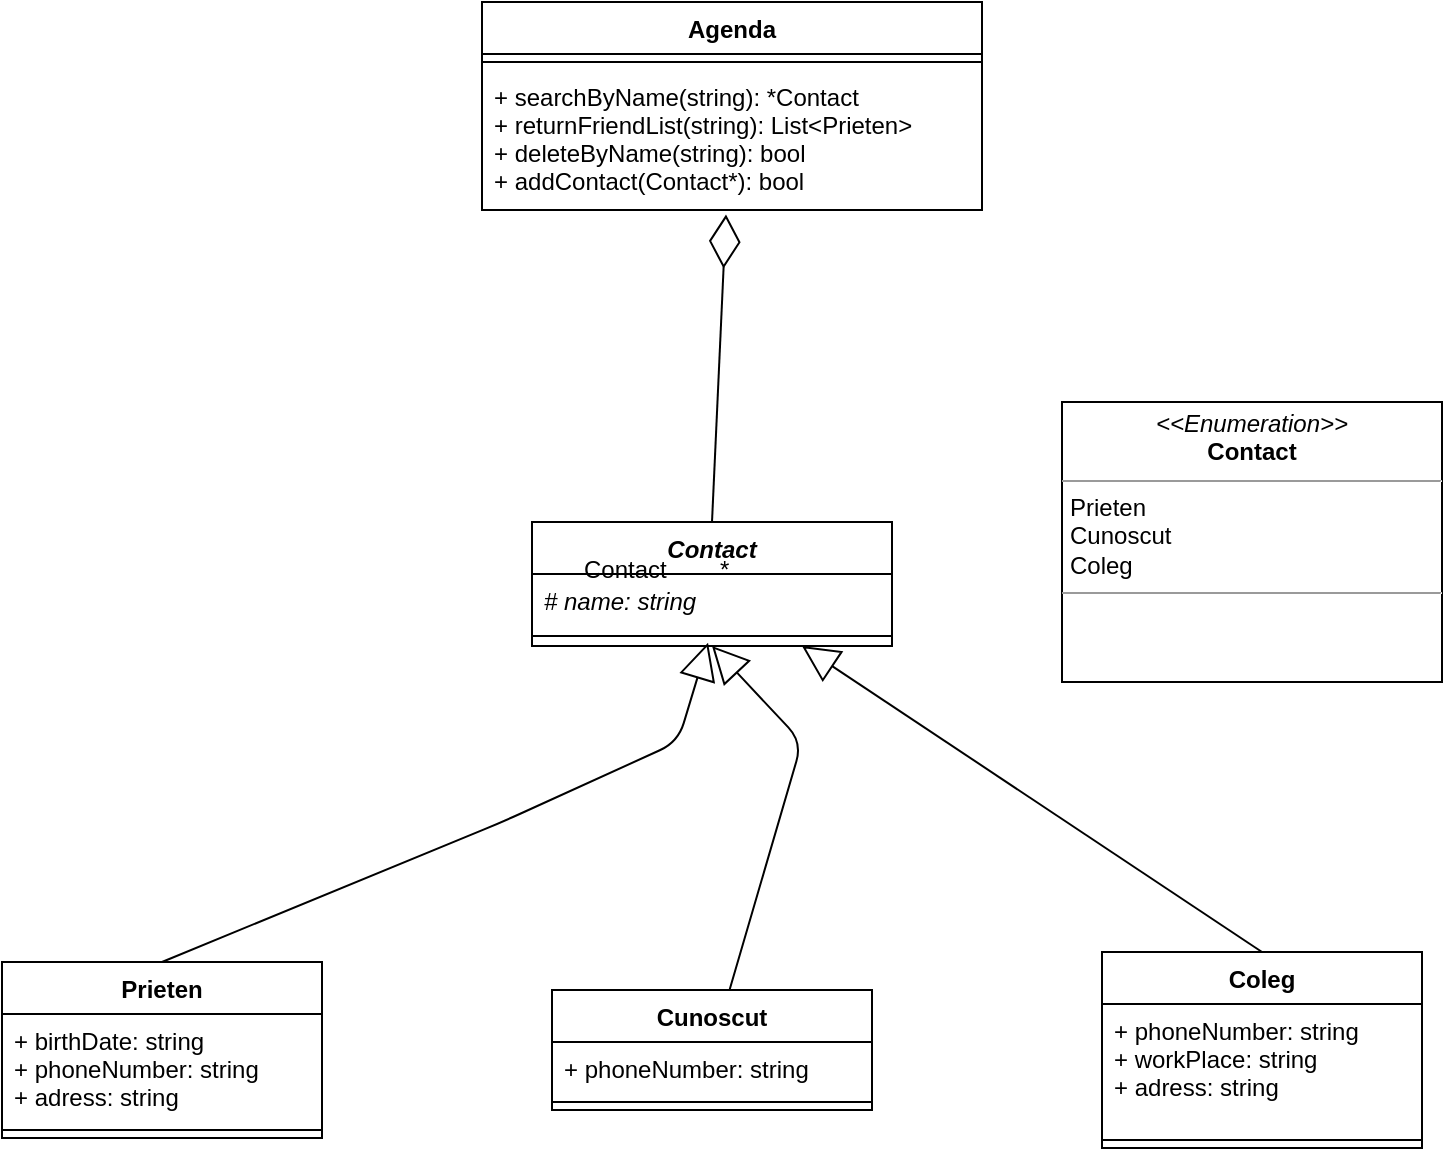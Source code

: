 <mxfile version="14.6.13" type="github">
  <diagram id="79B75eAeMDTXxymHeTOb" name="Page-1">
    <mxGraphModel dx="1694" dy="937" grid="1" gridSize="10" guides="1" tooltips="1" connect="1" arrows="1" fold="1" page="1" pageScale="1" pageWidth="850" pageHeight="1100" math="0" shadow="0">
      <root>
        <mxCell id="0" />
        <mxCell id="1" parent="0" />
        <mxCell id="hp8OlqEUiqkN3EU3q3dH-4" value="Contact" style="swimlane;fontStyle=3;align=center;verticalAlign=top;childLayout=stackLayout;horizontal=1;startSize=26;horizontalStack=0;resizeParent=1;resizeParentMax=0;resizeLast=0;collapsible=1;marginBottom=0;" vertex="1" parent="1">
          <mxGeometry x="345" y="300" width="180" height="62" as="geometry" />
        </mxCell>
        <mxCell id="hp8OlqEUiqkN3EU3q3dH-5" value="# name: string" style="text;strokeColor=none;fillColor=none;align=left;verticalAlign=top;spacingLeft=4;spacingRight=4;overflow=hidden;rotatable=0;points=[[0,0.5],[1,0.5]];portConstraint=eastwest;fontStyle=2" vertex="1" parent="hp8OlqEUiqkN3EU3q3dH-4">
          <mxGeometry y="26" width="180" height="26" as="geometry" />
        </mxCell>
        <mxCell id="hp8OlqEUiqkN3EU3q3dH-6" value="" style="line;strokeWidth=1;fillColor=none;align=left;verticalAlign=middle;spacingTop=-1;spacingLeft=3;spacingRight=3;rotatable=0;labelPosition=right;points=[];portConstraint=eastwest;" vertex="1" parent="hp8OlqEUiqkN3EU3q3dH-4">
          <mxGeometry y="52" width="180" height="10" as="geometry" />
        </mxCell>
        <mxCell id="hp8OlqEUiqkN3EU3q3dH-10" value="Prieten" style="swimlane;fontStyle=1;align=center;verticalAlign=top;childLayout=stackLayout;horizontal=1;startSize=26;horizontalStack=0;resizeParent=1;resizeParentMax=0;resizeLast=0;collapsible=1;marginBottom=0;" vertex="1" parent="1">
          <mxGeometry x="80" y="520" width="160" height="88" as="geometry" />
        </mxCell>
        <mxCell id="hp8OlqEUiqkN3EU3q3dH-11" value="+ birthDate: string&#xa;+ phoneNumber: string&#xa;+ adress: string" style="text;strokeColor=none;fillColor=none;align=left;verticalAlign=top;spacingLeft=4;spacingRight=4;overflow=hidden;rotatable=0;points=[[0,0.5],[1,0.5]];portConstraint=eastwest;" vertex="1" parent="hp8OlqEUiqkN3EU3q3dH-10">
          <mxGeometry y="26" width="160" height="54" as="geometry" />
        </mxCell>
        <mxCell id="hp8OlqEUiqkN3EU3q3dH-12" value="" style="line;strokeWidth=1;fillColor=none;align=left;verticalAlign=middle;spacingTop=-1;spacingLeft=3;spacingRight=3;rotatable=0;labelPosition=right;points=[];portConstraint=eastwest;" vertex="1" parent="hp8OlqEUiqkN3EU3q3dH-10">
          <mxGeometry y="80" width="160" height="8" as="geometry" />
        </mxCell>
        <mxCell id="hp8OlqEUiqkN3EU3q3dH-16" value="Cunoscut" style="swimlane;fontStyle=1;align=center;verticalAlign=top;childLayout=stackLayout;horizontal=1;startSize=26;horizontalStack=0;resizeParent=1;resizeParentMax=0;resizeLast=0;collapsible=1;marginBottom=0;" vertex="1" parent="1">
          <mxGeometry x="355" y="534" width="160" height="60" as="geometry" />
        </mxCell>
        <mxCell id="hp8OlqEUiqkN3EU3q3dH-17" value="+ phoneNumber: string" style="text;strokeColor=none;fillColor=none;align=left;verticalAlign=top;spacingLeft=4;spacingRight=4;overflow=hidden;rotatable=0;points=[[0,0.5],[1,0.5]];portConstraint=eastwest;" vertex="1" parent="hp8OlqEUiqkN3EU3q3dH-16">
          <mxGeometry y="26" width="160" height="26" as="geometry" />
        </mxCell>
        <mxCell id="hp8OlqEUiqkN3EU3q3dH-18" value="" style="line;strokeWidth=1;fillColor=none;align=left;verticalAlign=middle;spacingTop=-1;spacingLeft=3;spacingRight=3;rotatable=0;labelPosition=right;points=[];portConstraint=eastwest;" vertex="1" parent="hp8OlqEUiqkN3EU3q3dH-16">
          <mxGeometry y="52" width="160" height="8" as="geometry" />
        </mxCell>
        <mxCell id="hp8OlqEUiqkN3EU3q3dH-22" value="Coleg" style="swimlane;fontStyle=1;align=center;verticalAlign=top;childLayout=stackLayout;horizontal=1;startSize=26;horizontalStack=0;resizeParent=1;resizeParentMax=0;resizeLast=0;collapsible=1;marginBottom=0;" vertex="1" parent="1">
          <mxGeometry x="630" y="515" width="160" height="98" as="geometry" />
        </mxCell>
        <mxCell id="hp8OlqEUiqkN3EU3q3dH-23" value="+ phoneNumber: string&#xa;+ workPlace: string&#xa;+ adress: string" style="text;strokeColor=none;fillColor=none;align=left;verticalAlign=top;spacingLeft=4;spacingRight=4;overflow=hidden;rotatable=0;points=[[0,0.5],[1,0.5]];portConstraint=eastwest;" vertex="1" parent="hp8OlqEUiqkN3EU3q3dH-22">
          <mxGeometry y="26" width="160" height="64" as="geometry" />
        </mxCell>
        <mxCell id="hp8OlqEUiqkN3EU3q3dH-24" value="" style="line;strokeWidth=1;fillColor=none;align=left;verticalAlign=middle;spacingTop=-1;spacingLeft=3;spacingRight=3;rotatable=0;labelPosition=right;points=[];portConstraint=eastwest;" vertex="1" parent="hp8OlqEUiqkN3EU3q3dH-22">
          <mxGeometry y="90" width="160" height="8" as="geometry" />
        </mxCell>
        <mxCell id="hp8OlqEUiqkN3EU3q3dH-39" value="Agenda" style="swimlane;fontStyle=1;align=center;verticalAlign=top;childLayout=stackLayout;horizontal=1;startSize=26;horizontalStack=0;resizeParent=1;resizeParentMax=0;resizeLast=0;collapsible=1;marginBottom=0;" vertex="1" parent="1">
          <mxGeometry x="320" y="40" width="250" height="104" as="geometry" />
        </mxCell>
        <mxCell id="hp8OlqEUiqkN3EU3q3dH-41" value="" style="line;strokeWidth=1;fillColor=none;align=left;verticalAlign=middle;spacingTop=-1;spacingLeft=3;spacingRight=3;rotatable=0;labelPosition=right;points=[];portConstraint=eastwest;" vertex="1" parent="hp8OlqEUiqkN3EU3q3dH-39">
          <mxGeometry y="26" width="250" height="8" as="geometry" />
        </mxCell>
        <mxCell id="hp8OlqEUiqkN3EU3q3dH-42" value="+ searchByName(string): *Contact&#xa;+ returnFriendList(string): List&lt;Prieten&gt; &#xa;+ deleteByName(string): bool&#xa;+ addContact(Contact*): bool" style="text;strokeColor=none;fillColor=none;align=left;verticalAlign=top;spacingLeft=4;spacingRight=4;overflow=hidden;rotatable=0;points=[[0,0.5],[1,0.5]];portConstraint=eastwest;" vertex="1" parent="hp8OlqEUiqkN3EU3q3dH-39">
          <mxGeometry y="34" width="250" height="70" as="geometry" />
        </mxCell>
        <mxCell id="hp8OlqEUiqkN3EU3q3dH-50" value="" style="endArrow=diamondThin;endFill=0;endSize=24;html=1;exitX=0.5;exitY=0;exitDx=0;exitDy=0;entryX=0.488;entryY=1.033;entryDx=0;entryDy=0;entryPerimeter=0;" edge="1" parent="1" source="hp8OlqEUiqkN3EU3q3dH-4" target="hp8OlqEUiqkN3EU3q3dH-42">
          <mxGeometry width="160" relative="1" as="geometry">
            <mxPoint x="380" y="260" as="sourcePoint" />
            <mxPoint x="540" y="260" as="targetPoint" />
          </mxGeometry>
        </mxCell>
        <mxCell id="hp8OlqEUiqkN3EU3q3dH-51" value="Contact        *" style="text;strokeColor=none;fillColor=none;align=left;verticalAlign=top;spacingLeft=4;spacingRight=4;overflow=hidden;rotatable=0;points=[[0,0.5],[1,0.5]];portConstraint=eastwest;" vertex="1" parent="1">
          <mxGeometry x="365" y="310" width="100" height="26" as="geometry" />
        </mxCell>
        <mxCell id="hp8OlqEUiqkN3EU3q3dH-53" value="&lt;p style=&quot;margin: 0px ; margin-top: 4px ; text-align: center&quot;&gt;&lt;i&gt;&amp;lt;&amp;lt;Enumeration&amp;gt;&amp;gt;&lt;/i&gt;&lt;br&gt;&lt;b&gt;Contact&lt;/b&gt;&lt;/p&gt;&lt;hr size=&quot;1&quot;&gt;&lt;p style=&quot;margin: 0px ; margin-left: 4px&quot;&gt;Prieten&lt;/p&gt;&lt;p style=&quot;margin: 0px ; margin-left: 4px&quot;&gt;Cunoscut&amp;nbsp;&lt;/p&gt;&lt;p style=&quot;margin: 0px ; margin-left: 4px&quot;&gt;Coleg&lt;/p&gt;&lt;hr size=&quot;1&quot;&gt;&lt;p style=&quot;margin: 0px ; margin-left: 4px&quot;&gt;&lt;br&gt;&lt;/p&gt;" style="verticalAlign=top;align=left;overflow=fill;fontSize=12;fontFamily=Helvetica;html=1;" vertex="1" parent="1">
          <mxGeometry x="610" y="240" width="190" height="140" as="geometry" />
        </mxCell>
        <mxCell id="hp8OlqEUiqkN3EU3q3dH-54" value="" style="endArrow=block;endSize=16;endFill=0;html=1;exitX=0.5;exitY=0;exitDx=0;exitDy=0;entryX=0.489;entryY=0.833;entryDx=0;entryDy=0;entryPerimeter=0;" edge="1" parent="1" source="hp8OlqEUiqkN3EU3q3dH-10" target="hp8OlqEUiqkN3EU3q3dH-6">
          <mxGeometry width="160" relative="1" as="geometry">
            <mxPoint x="390" y="430" as="sourcePoint" />
            <mxPoint x="550" y="430" as="targetPoint" />
            <Array as="points">
              <mxPoint x="330" y="450" />
              <mxPoint x="418" y="410" />
            </Array>
          </mxGeometry>
        </mxCell>
        <mxCell id="hp8OlqEUiqkN3EU3q3dH-57" value="" style="endArrow=block;endSize=16;endFill=0;html=1;entryX=0.5;entryY=1;entryDx=0;entryDy=0;" edge="1" parent="1" source="hp8OlqEUiqkN3EU3q3dH-16" target="hp8OlqEUiqkN3EU3q3dH-4">
          <mxGeometry x="-0.011" y="-17" width="160" relative="1" as="geometry">
            <mxPoint x="290" y="400" as="sourcePoint" />
            <mxPoint x="450" y="400" as="targetPoint" />
            <Array as="points">
              <mxPoint x="480" y="410" />
            </Array>
            <mxPoint y="2" as="offset" />
          </mxGeometry>
        </mxCell>
        <mxCell id="hp8OlqEUiqkN3EU3q3dH-58" value="&lt;br&gt;" style="endArrow=block;endSize=16;endFill=0;html=1;exitX=0.5;exitY=0;exitDx=0;exitDy=0;entryX=0.75;entryY=1;entryDx=0;entryDy=0;" edge="1" parent="1" source="hp8OlqEUiqkN3EU3q3dH-22" target="hp8OlqEUiqkN3EU3q3dH-4">
          <mxGeometry width="160" relative="1" as="geometry">
            <mxPoint x="340" y="400" as="sourcePoint" />
            <mxPoint x="500" y="400" as="targetPoint" />
          </mxGeometry>
        </mxCell>
      </root>
    </mxGraphModel>
  </diagram>
</mxfile>
